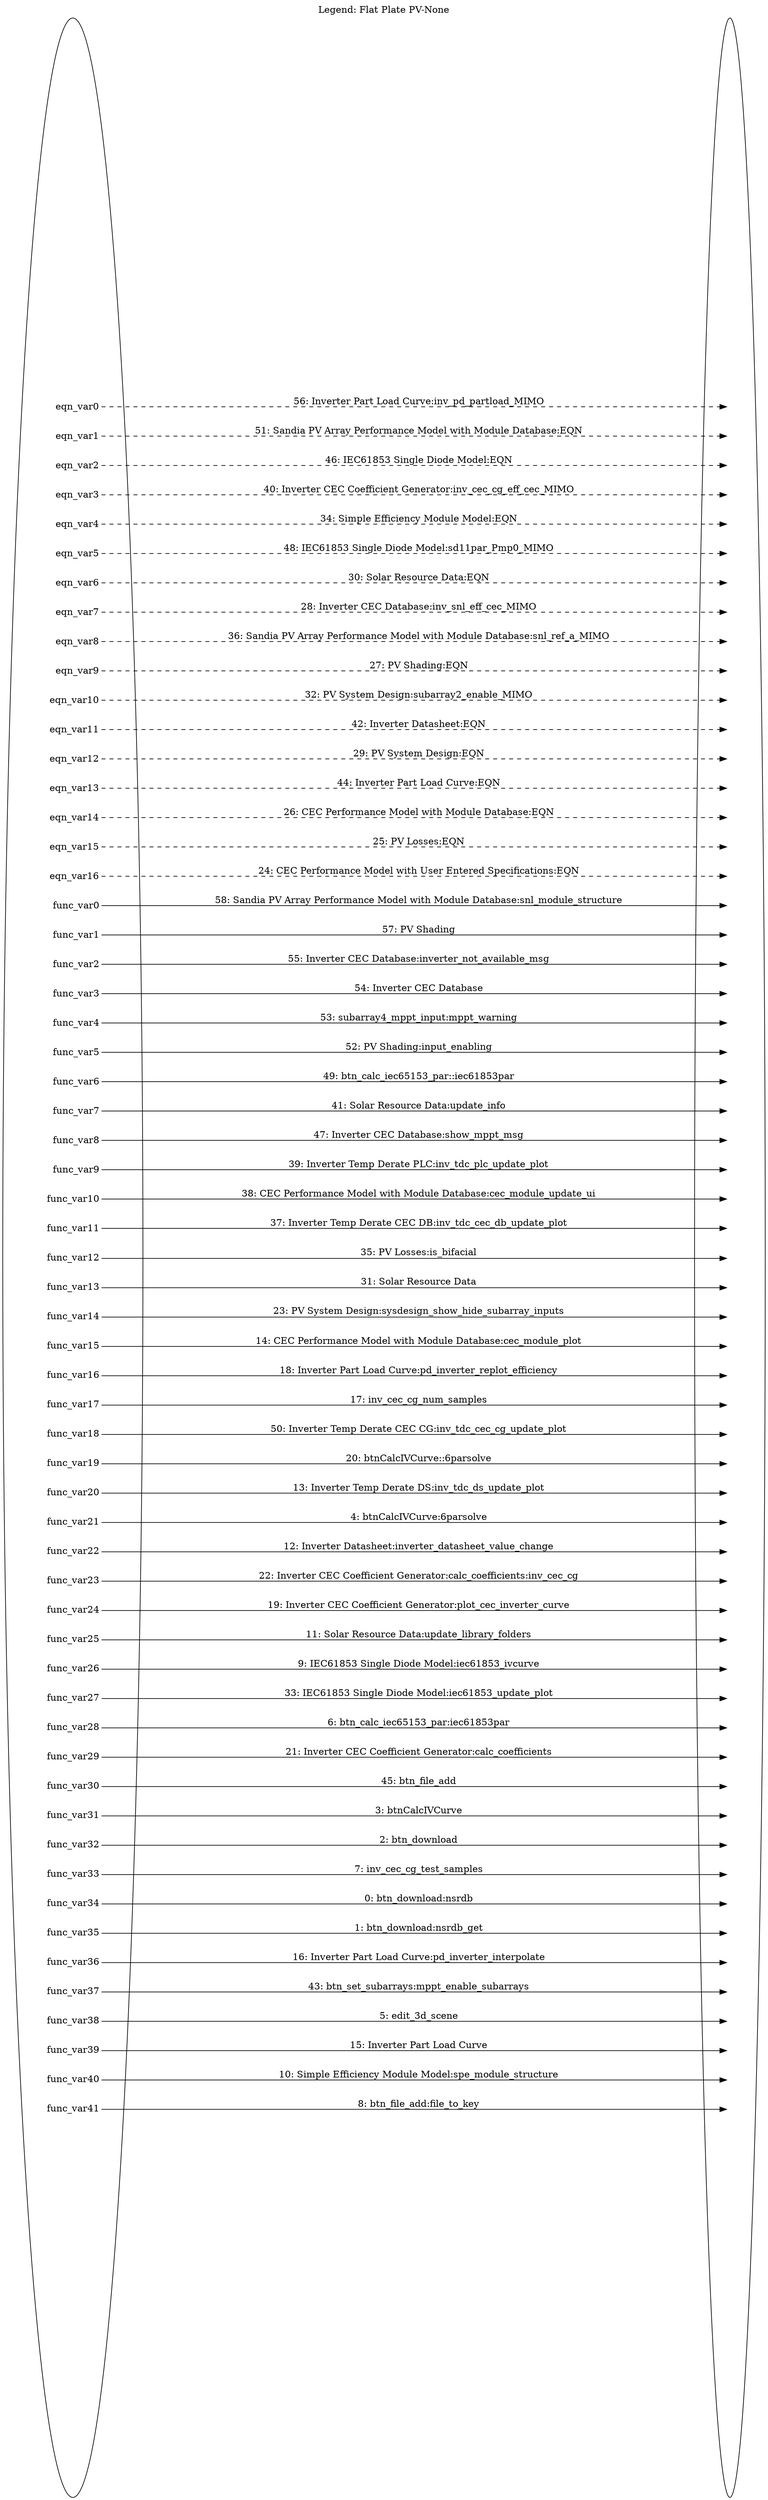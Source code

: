 digraph FlatPlatePV_None_legend {
	label="Legend: Flat Plate PV-None";
	labelloc=top;
	rankdir=LR;	ranksep="3";
	key [label=<<table border="0" cellpadding="2" cellspacing="25" cellborder="0">
	<tr><td align="right" port="e0">eqn_var0</td></tr>
	<tr><td align="right" port="e1">eqn_var1</td></tr>
	<tr><td align="right" port="e2">eqn_var2</td></tr>
	<tr><td align="right" port="e3">eqn_var3</td></tr>
	<tr><td align="right" port="e4">eqn_var4</td></tr>
	<tr><td align="right" port="e5">eqn_var5</td></tr>
	<tr><td align="right" port="e6">eqn_var6</td></tr>
	<tr><td align="right" port="e7">eqn_var7</td></tr>
	<tr><td align="right" port="e8">eqn_var8</td></tr>
	<tr><td align="right" port="e9">eqn_var9</td></tr>
	<tr><td align="right" port="e10">eqn_var10</td></tr>
	<tr><td align="right" port="e11">eqn_var11</td></tr>
	<tr><td align="right" port="e12">eqn_var12</td></tr>
	<tr><td align="right" port="e13">eqn_var13</td></tr>
	<tr><td align="right" port="e14">eqn_var14</td></tr>
	<tr><td align="right" port="e15">eqn_var15</td></tr>
	<tr><td align="right" port="e16">eqn_var16</td></tr>
	<tr><td align="right" port="o0">func_var0</td></tr>
	<tr><td align="right" port="o1">func_var1</td></tr>
	<tr><td align="right" port="o2">func_var2</td></tr>
	<tr><td align="right" port="o3">func_var3</td></tr>
	<tr><td align="right" port="o4">func_var4</td></tr>
	<tr><td align="right" port="o5">func_var5</td></tr>
	<tr><td align="right" port="o6">func_var6</td></tr>
	<tr><td align="right" port="o7">func_var7</td></tr>
	<tr><td align="right" port="o8">func_var8</td></tr>
	<tr><td align="right" port="o9">func_var9</td></tr>
	<tr><td align="right" port="o10">func_var10</td></tr>
	<tr><td align="right" port="o11">func_var11</td></tr>
	<tr><td align="right" port="o12">func_var12</td></tr>
	<tr><td align="right" port="o13">func_var13</td></tr>
	<tr><td align="right" port="o14">func_var14</td></tr>
	<tr><td align="right" port="o15">func_var15</td></tr>
	<tr><td align="right" port="o16">func_var16</td></tr>
	<tr><td align="right" port="o17">func_var17</td></tr>
	<tr><td align="right" port="o18">func_var18</td></tr>
	<tr><td align="right" port="o19">func_var19</td></tr>
	<tr><td align="right" port="o20">func_var20</td></tr>
	<tr><td align="right" port="o21">func_var21</td></tr>
	<tr><td align="right" port="o22">func_var22</td></tr>
	<tr><td align="right" port="o23">func_var23</td></tr>
	<tr><td align="right" port="o24">func_var24</td></tr>
	<tr><td align="right" port="o25">func_var25</td></tr>
	<tr><td align="right" port="o26">func_var26</td></tr>
	<tr><td align="right" port="o27">func_var27</td></tr>
	<tr><td align="right" port="o28">func_var28</td></tr>
	<tr><td align="right" port="o29">func_var29</td></tr>
	<tr><td align="right" port="o30">func_var30</td></tr>
	<tr><td align="right" port="o31">func_var31</td></tr>
	<tr><td align="right" port="o32">func_var32</td></tr>
	<tr><td align="right" port="o33">func_var33</td></tr>
	<tr><td align="right" port="o34">func_var34</td></tr>
	<tr><td align="right" port="o35">func_var35</td></tr>
	<tr><td align="right" port="o36">func_var36</td></tr>
	<tr><td align="right" port="o37">func_var37</td></tr>
	<tr><td align="right" port="o38">func_var38</td></tr>
	<tr><td align="right" port="o39">func_var39</td></tr>
	<tr><td align="right" port="o40">func_var40</td></tr>
	<tr><td align="right" port="o41">func_var41</td></tr>
	</table>>]
	key2 [label=<<table border="0" cellpadding="2" cellspacing="25" cellborder="0">
	<tr><td port="e0">&nbsp;</td></tr>
	<tr><td port="e1">&nbsp;</td></tr>
	<tr><td port="e2">&nbsp;</td></tr>
	<tr><td port="e3">&nbsp;</td></tr>
	<tr><td port="e4">&nbsp;</td></tr>
	<tr><td port="e5">&nbsp;</td></tr>
	<tr><td port="e6">&nbsp;</td></tr>
	<tr><td port="e7">&nbsp;</td></tr>
	<tr><td port="e8">&nbsp;</td></tr>
	<tr><td port="e9">&nbsp;</td></tr>
	<tr><td port="e10">&nbsp;</td></tr>
	<tr><td port="e11">&nbsp;</td></tr>
	<tr><td port="e12">&nbsp;</td></tr>
	<tr><td port="e13">&nbsp;</td></tr>
	<tr><td port="e14">&nbsp;</td></tr>
	<tr><td port="e15">&nbsp;</td></tr>
	<tr><td port="e16">&nbsp;</td></tr>
	<tr><td port="o0">&nbsp;</td></tr>
	<tr><td port="o1">&nbsp;</td></tr>
	<tr><td port="o2">&nbsp;</td></tr>
	<tr><td port="o3">&nbsp;</td></tr>
	<tr><td port="o4">&nbsp;</td></tr>
	<tr><td port="o5">&nbsp;</td></tr>
	<tr><td port="o6">&nbsp;</td></tr>
	<tr><td port="o7">&nbsp;</td></tr>
	<tr><td port="o8">&nbsp;</td></tr>
	<tr><td port="o9">&nbsp;</td></tr>
	<tr><td port="o10">&nbsp;</td></tr>
	<tr><td port="o11">&nbsp;</td></tr>
	<tr><td port="o12">&nbsp;</td></tr>
	<tr><td port="o13">&nbsp;</td></tr>
	<tr><td port="o14">&nbsp;</td></tr>
	<tr><td port="o15">&nbsp;</td></tr>
	<tr><td port="o16">&nbsp;</td></tr>
	<tr><td port="o17">&nbsp;</td></tr>
	<tr><td port="o18">&nbsp;</td></tr>
	<tr><td port="o19">&nbsp;</td></tr>
	<tr><td port="o20">&nbsp;</td></tr>
	<tr><td port="o21">&nbsp;</td></tr>
	<tr><td port="o22">&nbsp;</td></tr>
	<tr><td port="o23">&nbsp;</td></tr>
	<tr><td port="o24">&nbsp;</td></tr>
	<tr><td port="o25">&nbsp;</td></tr>
	<tr><td port="o26">&nbsp;</td></tr>
	<tr><td port="o27">&nbsp;</td></tr>
	<tr><td port="o28">&nbsp;</td></tr>
	<tr><td port="o29">&nbsp;</td></tr>
	<tr><td port="o30">&nbsp;</td></tr>
	<tr><td port="o31">&nbsp;</td></tr>
	<tr><td port="o32">&nbsp;</td></tr>
	<tr><td port="o33">&nbsp;</td></tr>
	<tr><td port="o34">&nbsp;</td></tr>
	<tr><td port="o35">&nbsp;</td></tr>
	<tr><td port="o36">&nbsp;</td></tr>
	<tr><td port="o37">&nbsp;</td></tr>
	<tr><td port="o38">&nbsp;</td></tr>
	<tr><td port="o39">&nbsp;</td></tr>
	<tr><td port="o40">&nbsp;</td></tr>
	<tr><td port="o41">&nbsp;</td></tr>
	</table>>]
	key:e0:e -> key2:e0:w [style=dashed, label="56: Inverter Part Load Curve:inv_pd_partload_MIMO"]
	key:e1:e -> key2:e1:w [style=dashed, label="51: Sandia PV Array Performance Model with Module Database:EQN"]
	key:e2:e -> key2:e2:w [style=dashed, label="46: IEC61853 Single Diode Model:EQN"]
	key:e3:e -> key2:e3:w [style=dashed, label="40: Inverter CEC Coefficient Generator:inv_cec_cg_eff_cec_MIMO"]
	key:e4:e -> key2:e4:w [style=dashed, label="34: Simple Efficiency Module Model:EQN"]
	key:e5:e -> key2:e5:w [style=dashed, label="48: IEC61853 Single Diode Model:sd11par_Pmp0_MIMO"]
	key:e6:e -> key2:e6:w [style=dashed, label="30: Solar Resource Data:EQN"]
	key:e7:e -> key2:e7:w [style=dashed, label="28: Inverter CEC Database:inv_snl_eff_cec_MIMO"]
	key:e8:e -> key2:e8:w [style=dashed, label="36: Sandia PV Array Performance Model with Module Database:snl_ref_a_MIMO"]
	key:e9:e -> key2:e9:w [style=dashed, label="27: PV Shading:EQN"]
	key:e10:e -> key2:e10:w [style=dashed, label="32: PV System Design:subarray2_enable_MIMO"]
	key:e11:e -> key2:e11:w [style=dashed, label="42: Inverter Datasheet:EQN"]
	key:e12:e -> key2:e12:w [style=dashed, label="29: PV System Design:EQN"]
	key:e13:e -> key2:e13:w [style=dashed, label="44: Inverter Part Load Curve:EQN"]
	key:e14:e -> key2:e14:w [style=dashed, label="26: CEC Performance Model with Module Database:EQN"]
	key:e15:e -> key2:e15:w [style=dashed, label="25: PV Losses:EQN"]
	key:e16:e -> key2:e16:w [style=dashed, label="24: CEC Performance Model with User Entered Specifications:EQN"]
	key:o0:e -> key2:o0:w [label="58: Sandia PV Array Performance Model with Module Database:snl_module_structure"]
	key:o1:e -> key2:o1:w [label="57: PV Shading"]
	key:o2:e -> key2:o2:w [label="55: Inverter CEC Database:inverter_not_available_msg"]
	key:o3:e -> key2:o3:w [label="54: Inverter CEC Database"]
	key:o4:e -> key2:o4:w [label="53: subarray4_mppt_input:mppt_warning"]
	key:o5:e -> key2:o5:w [label="52: PV Shading:input_enabling"]
	key:o6:e -> key2:o6:w [label="49: btn_calc_iec65153_par::iec61853par"]
	key:o7:e -> key2:o7:w [label="41: Solar Resource Data:update_info"]
	key:o8:e -> key2:o8:w [label="47: Inverter CEC Database:show_mppt_msg"]
	key:o9:e -> key2:o9:w [label="39: Inverter Temp Derate PLC:inv_tdc_plc_update_plot"]
	key:o10:e -> key2:o10:w [label="38: CEC Performance Model with Module Database:cec_module_update_ui"]
	key:o11:e -> key2:o11:w [label="37: Inverter Temp Derate CEC DB:inv_tdc_cec_db_update_plot"]
	key:o12:e -> key2:o12:w [label="35: PV Losses:is_bifacial"]
	key:o13:e -> key2:o13:w [label="31: Solar Resource Data"]
	key:o14:e -> key2:o14:w [label="23: PV System Design:sysdesign_show_hide_subarray_inputs"]
	key:o15:e -> key2:o15:w [label="14: CEC Performance Model with Module Database:cec_module_plot"]
	key:o16:e -> key2:o16:w [label="18: Inverter Part Load Curve:pd_inverter_replot_efficiency"]
	key:o17:e -> key2:o17:w [label="17: inv_cec_cg_num_samples"]
	key:o18:e -> key2:o18:w [label="50: Inverter Temp Derate CEC CG:inv_tdc_cec_cg_update_plot"]
	key:o19:e -> key2:o19:w [label="20: btnCalcIVCurve::6parsolve"]
	key:o20:e -> key2:o20:w [label="13: Inverter Temp Derate DS:inv_tdc_ds_update_plot"]
	key:o21:e -> key2:o21:w [label="4: btnCalcIVCurve:6parsolve"]
	key:o22:e -> key2:o22:w [label="12: Inverter Datasheet:inverter_datasheet_value_change"]
	key:o23:e -> key2:o23:w [label="22: Inverter CEC Coefficient Generator:calc_coefficients:inv_cec_cg"]
	key:o24:e -> key2:o24:w [label="19: Inverter CEC Coefficient Generator:plot_cec_inverter_curve"]
	key:o25:e -> key2:o25:w [label="11: Solar Resource Data:update_library_folders"]
	key:o26:e -> key2:o26:w [label="9: IEC61853 Single Diode Model:iec61853_ivcurve"]
	key:o27:e -> key2:o27:w [label="33: IEC61853 Single Diode Model:iec61853_update_plot"]
	key:o28:e -> key2:o28:w [label="6: btn_calc_iec65153_par:iec61853par"]
	key:o29:e -> key2:o29:w [label="21: Inverter CEC Coefficient Generator:calc_coefficients"]
	key:o30:e -> key2:o30:w [label="45: btn_file_add"]
	key:o31:e -> key2:o31:w [label="3: btnCalcIVCurve"]
	key:o32:e -> key2:o32:w [label="2: btn_download"]
	key:o33:e -> key2:o33:w [label="7: inv_cec_cg_test_samples"]
	key:o34:e -> key2:o34:w [label="0: btn_download:nsrdb"]
	key:o35:e -> key2:o35:w [label="1: btn_download:nsrdb_get"]
	key:o36:e -> key2:o36:w [label="16: Inverter Part Load Curve:pd_inverter_interpolate"]
	key:o37:e -> key2:o37:w [label="43: btn_set_subarrays:mppt_enable_subarrays"]
	key:o38:e -> key2:o38:w [label="5: edit_3d_scene"]
	key:o39:e -> key2:o39:w [label="15: Inverter Part Load Curve"]
	key:o40:e -> key2:o40:w [label="10: Simple Efficiency Module Model:spe_module_structure"]
	key:o41:e -> key2:o41:w [label="8: btn_file_add:file_to_key"]
}